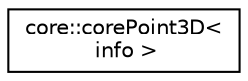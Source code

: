 digraph "Graphical Class Hierarchy"
{
  edge [fontname="Helvetica",fontsize="10",labelfontname="Helvetica",labelfontsize="10"];
  node [fontname="Helvetica",fontsize="10",shape=record];
  rankdir="LR";
  Node1 [label="core::corePoint3D\<\l info \>",height=0.2,width=0.4,color="black", fillcolor="white", style="filled",URL="$structcore_1_1core_point3_d.html"];
}
